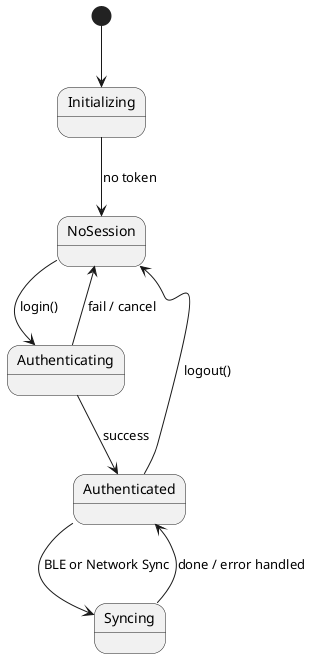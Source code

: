 '==================== FrontEnd – Session StateMachine ====================
@startuml FrontEnd_Session_StateMachine
  [*] --> Initializing
  Initializing --> NoSession    : no token

  NoSession --> Authenticating : login()
  Authenticating  --> Authenticated  : success
  Authenticating  --> NoSession : fail / cancel

  Authenticated --> Syncing : BLE or Network Sync
  Syncing --> Authenticated : done / error handled

  Authenticated --> NoSession : logout()
@enduml 